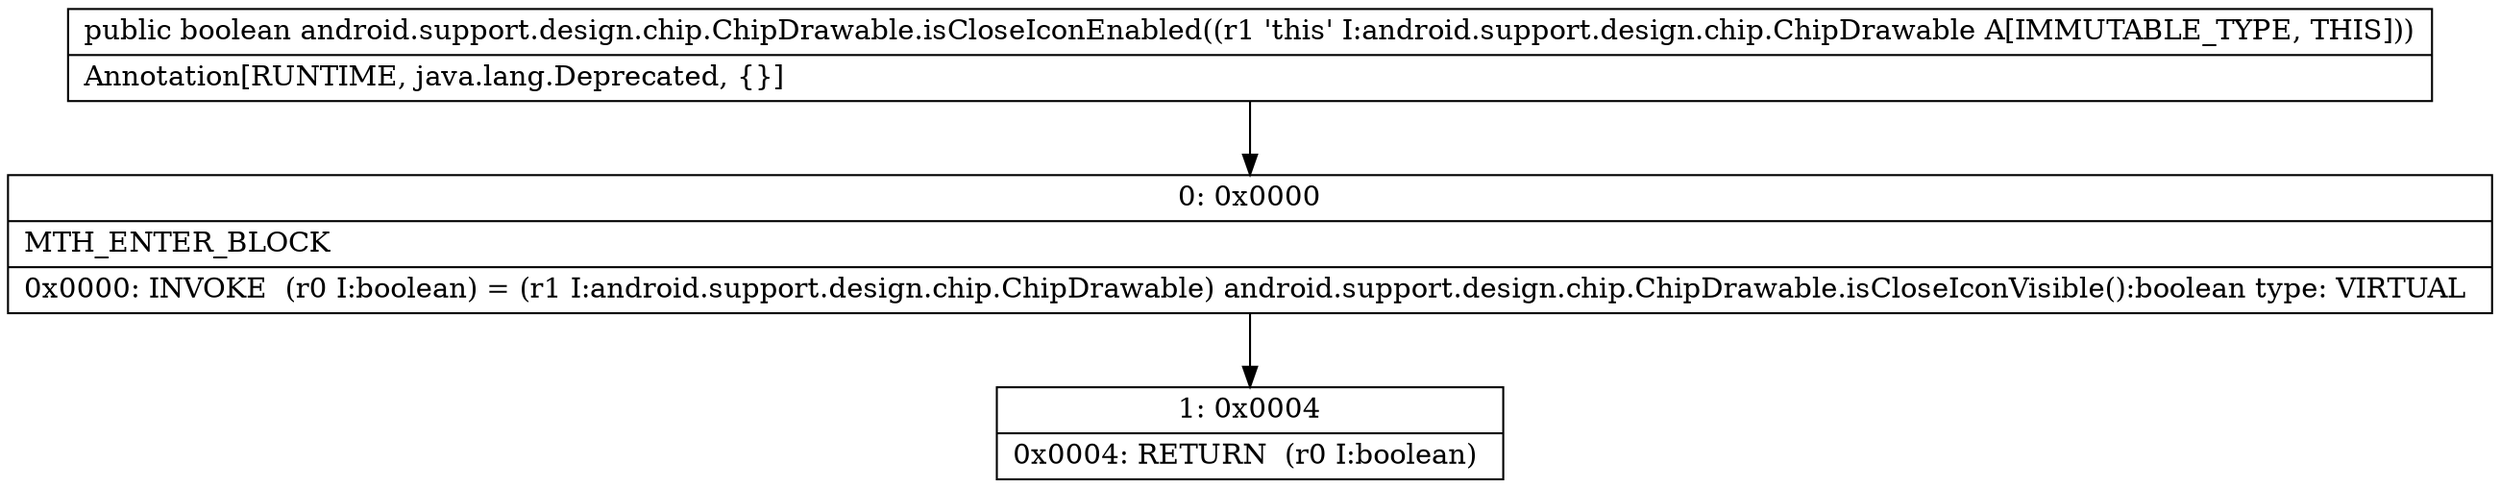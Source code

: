 digraph "CFG forandroid.support.design.chip.ChipDrawable.isCloseIconEnabled()Z" {
Node_0 [shape=record,label="{0\:\ 0x0000|MTH_ENTER_BLOCK\l|0x0000: INVOKE  (r0 I:boolean) = (r1 I:android.support.design.chip.ChipDrawable) android.support.design.chip.ChipDrawable.isCloseIconVisible():boolean type: VIRTUAL \l}"];
Node_1 [shape=record,label="{1\:\ 0x0004|0x0004: RETURN  (r0 I:boolean) \l}"];
MethodNode[shape=record,label="{public boolean android.support.design.chip.ChipDrawable.isCloseIconEnabled((r1 'this' I:android.support.design.chip.ChipDrawable A[IMMUTABLE_TYPE, THIS]))  | Annotation[RUNTIME, java.lang.Deprecated, \{\}]\l}"];
MethodNode -> Node_0;
Node_0 -> Node_1;
}

